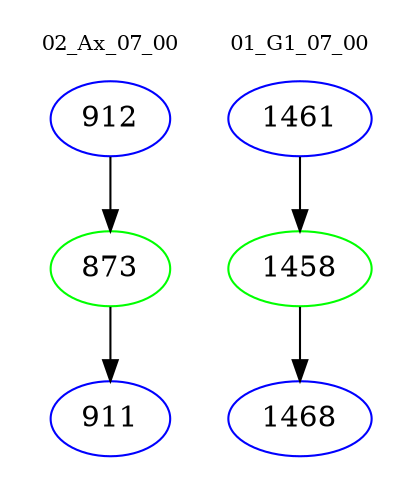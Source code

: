 digraph{
subgraph cluster_0 {
color = white
label = "02_Ax_07_00";
fontsize=10;
T0_912 [label="912", color="blue"]
T0_912 -> T0_873 [color="black"]
T0_873 [label="873", color="green"]
T0_873 -> T0_911 [color="black"]
T0_911 [label="911", color="blue"]
}
subgraph cluster_1 {
color = white
label = "01_G1_07_00";
fontsize=10;
T1_1461 [label="1461", color="blue"]
T1_1461 -> T1_1458 [color="black"]
T1_1458 [label="1458", color="green"]
T1_1458 -> T1_1468 [color="black"]
T1_1468 [label="1468", color="blue"]
}
}
